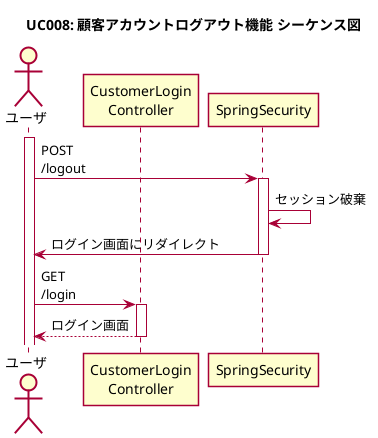 @startuml

skin rose
title UC008: 顧客アカウントログアウト機能 シーケンス図
skinparam shadowing false

actor "ユーザ" as user
participant "CustomerLogin\nController" as ctrl
participant "SpringSecurity" as sec
activate user

user -> sec ++ : POST\n/logout
sec -> sec : セッション破棄
sec -> user -- : ログイン画面にリダイレクト
user -> ctrl ++ : GET\n/login
ctrl --> user -- : ログイン画面

@enduml